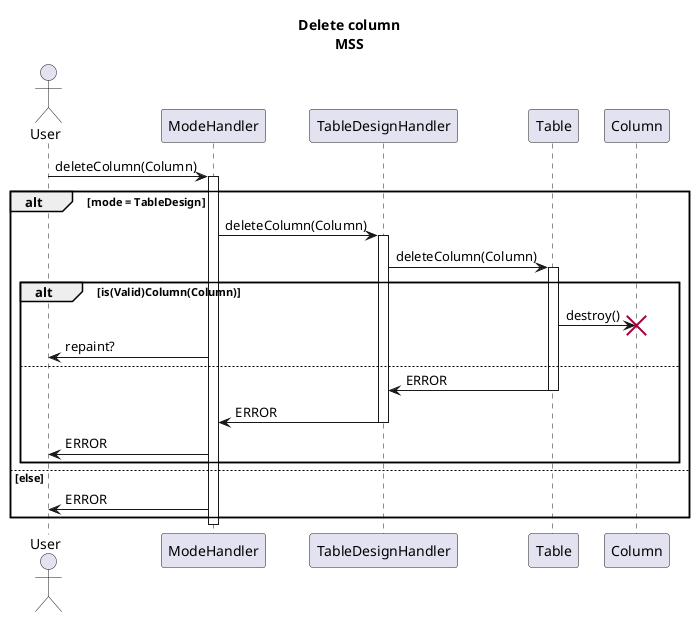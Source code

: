 @startuml
title Delete column\nMSS
Actor User
User -> ModeHandler: deleteColumn(Column)
activate ModeHandler
alt mode = TableDesign
ModeHandler -> TableDesignHandler: deleteColumn(Column)
activate TableDesignHandler
TableDesignHandler -> Table: deleteColumn(Column)
activate Table
alt is(Valid)Column(Column)
Table -> Column: destroy()
destroy Column
ModeHandler -> User: repaint?
else
Table -> TableDesignHandler: ERROR
deactivate Table
TableDesignHandler -> ModeHandler : ERROR
deactivate TableDesignHandler
ModeHandler-> User : ERROR
end
else else
ModeHandler -> User: ERROR
end
deactivate ModeHandler
@enduml